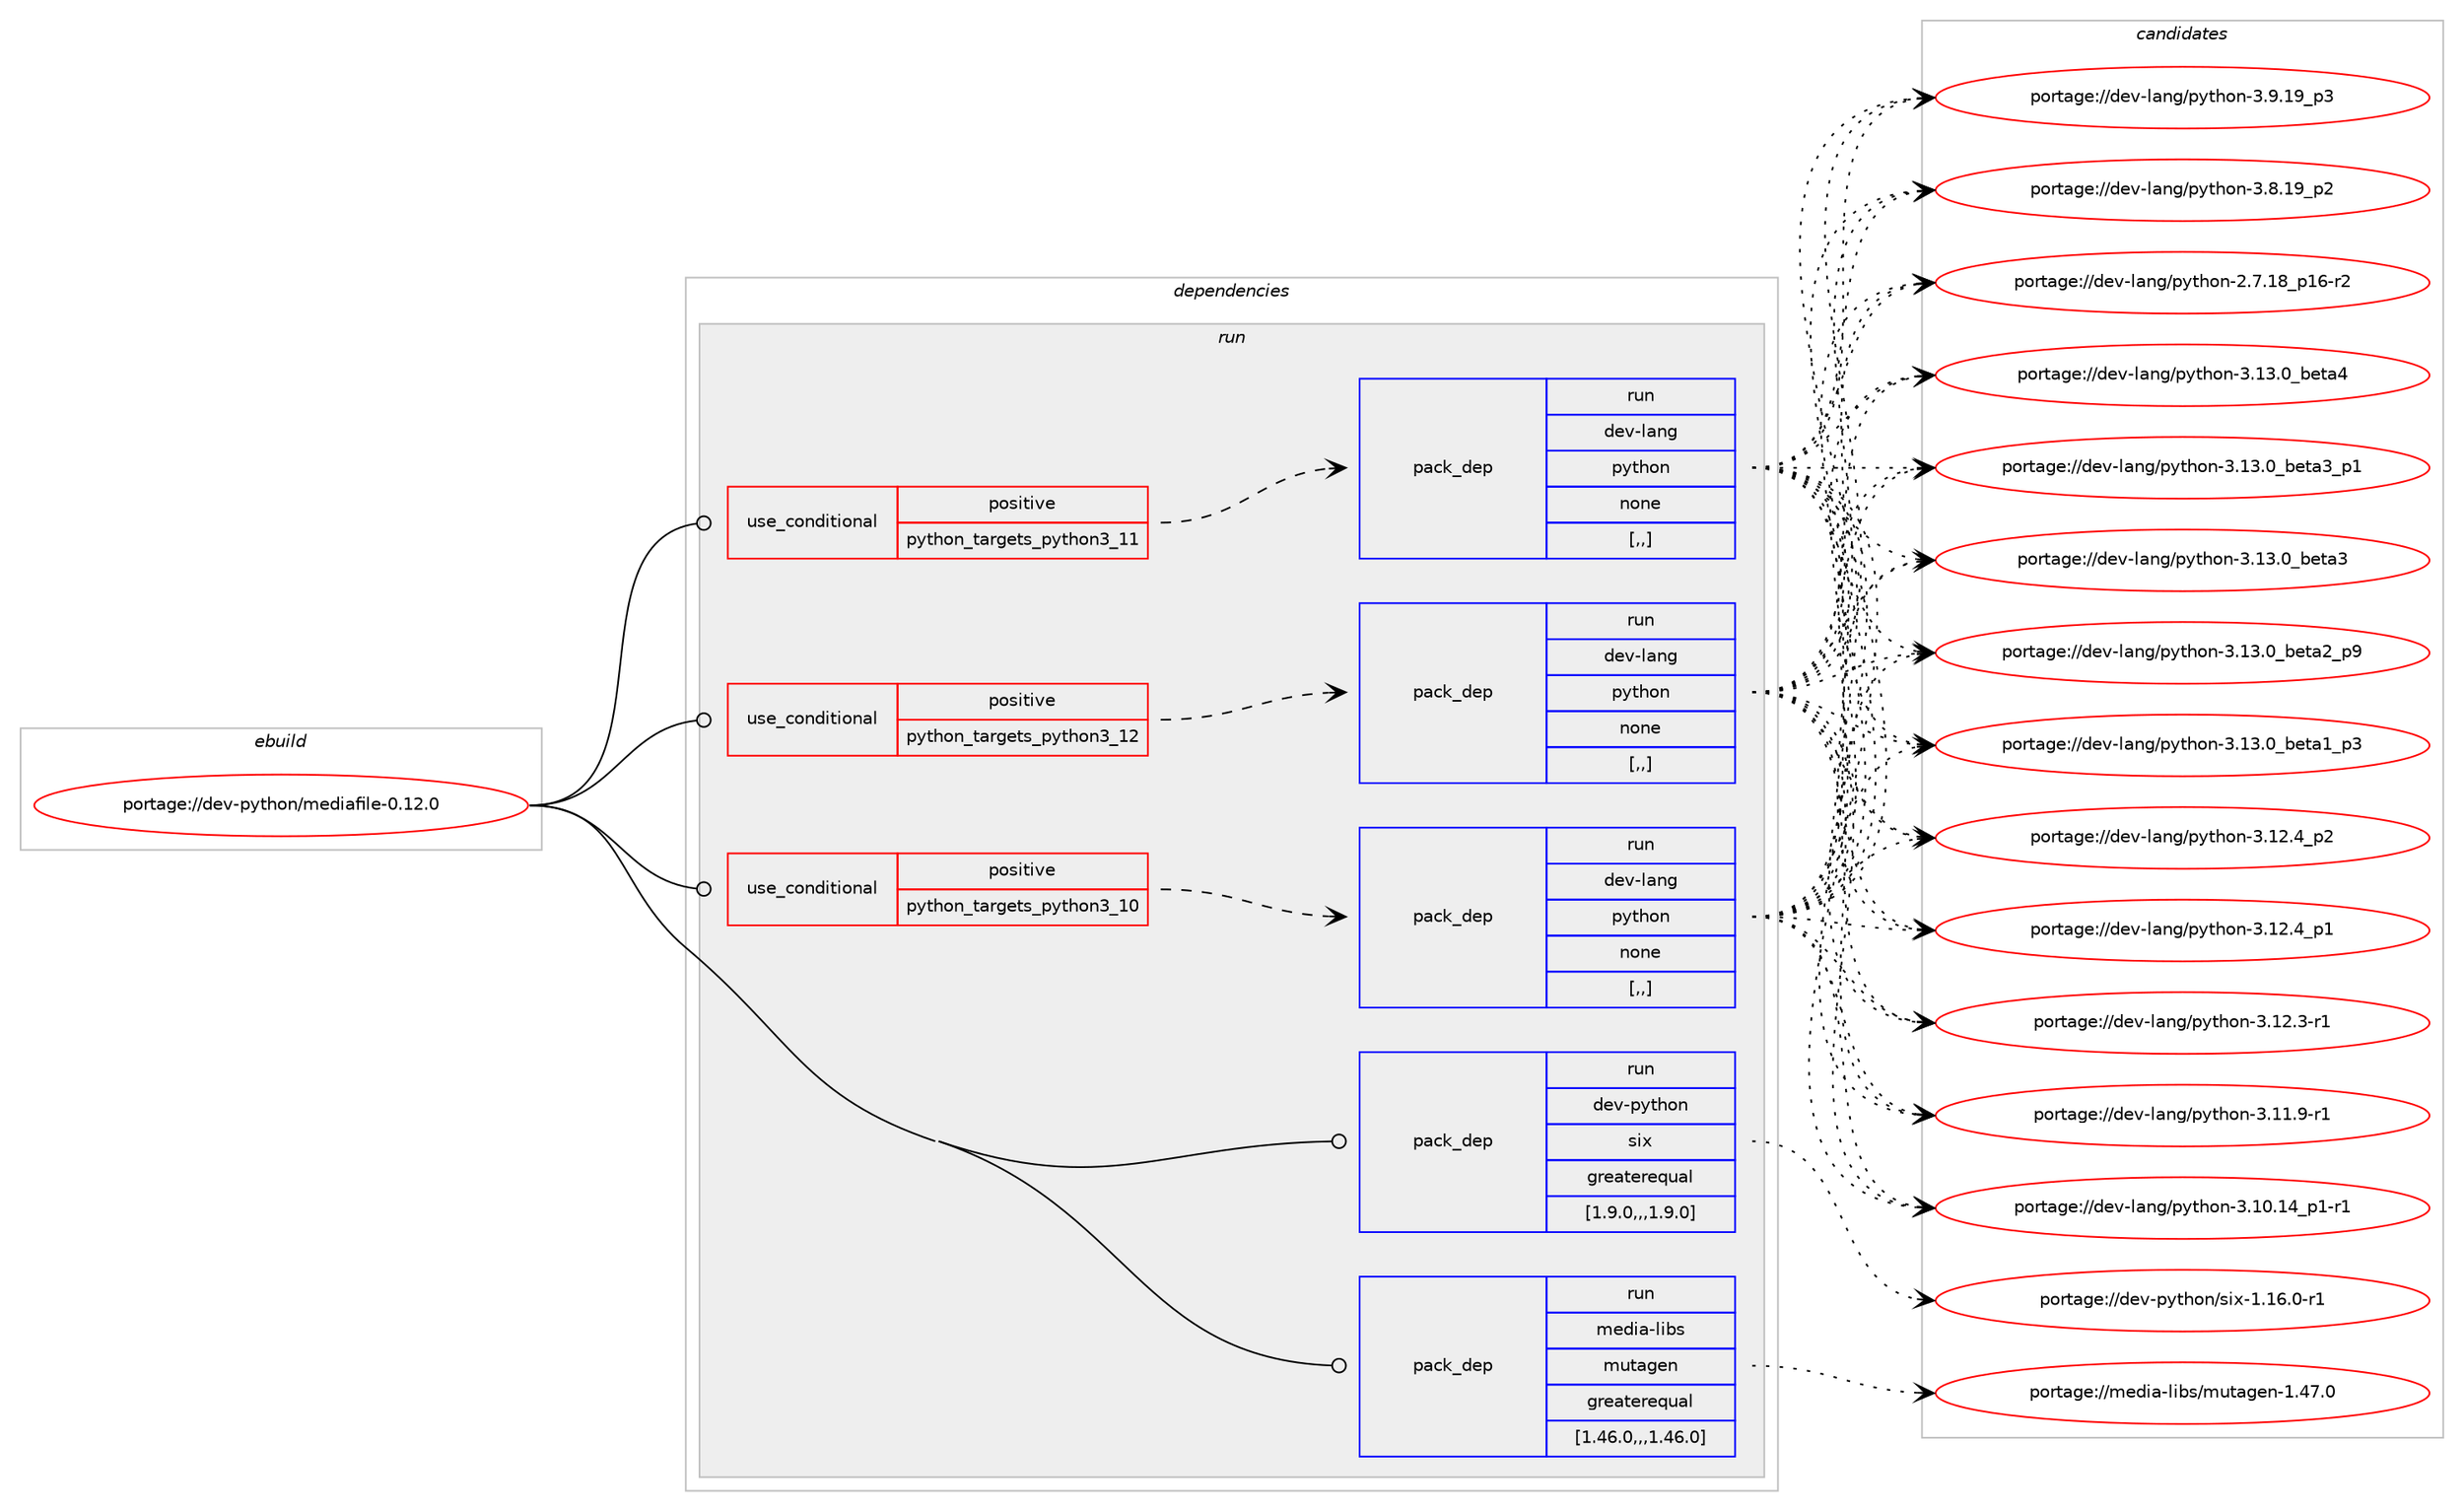 digraph prolog {

# *************
# Graph options
# *************

newrank=true;
concentrate=true;
compound=true;
graph [rankdir=LR,fontname=Helvetica,fontsize=10,ranksep=1.5];#, ranksep=2.5, nodesep=0.2];
edge  [arrowhead=vee];
node  [fontname=Helvetica,fontsize=10];

# **********
# The ebuild
# **********

subgraph cluster_leftcol {
color=gray;
label=<<i>ebuild</i>>;
id [label="portage://dev-python/mediafile-0.12.0", color=red, width=4, href="../dev-python/mediafile-0.12.0.svg"];
}

# ****************
# The dependencies
# ****************

subgraph cluster_midcol {
color=gray;
label=<<i>dependencies</i>>;
subgraph cluster_compile {
fillcolor="#eeeeee";
style=filled;
label=<<i>compile</i>>;
}
subgraph cluster_compileandrun {
fillcolor="#eeeeee";
style=filled;
label=<<i>compile and run</i>>;
}
subgraph cluster_run {
fillcolor="#eeeeee";
style=filled;
label=<<i>run</i>>;
subgraph cond34801 {
dependency151301 [label=<<TABLE BORDER="0" CELLBORDER="1" CELLSPACING="0" CELLPADDING="4"><TR><TD ROWSPAN="3" CELLPADDING="10">use_conditional</TD></TR><TR><TD>positive</TD></TR><TR><TD>python_targets_python3_10</TD></TR></TABLE>>, shape=none, color=red];
subgraph pack115251 {
dependency151302 [label=<<TABLE BORDER="0" CELLBORDER="1" CELLSPACING="0" CELLPADDING="4" WIDTH="220"><TR><TD ROWSPAN="6" CELLPADDING="30">pack_dep</TD></TR><TR><TD WIDTH="110">run</TD></TR><TR><TD>dev-lang</TD></TR><TR><TD>python</TD></TR><TR><TD>none</TD></TR><TR><TD>[,,]</TD></TR></TABLE>>, shape=none, color=blue];
}
dependency151301:e -> dependency151302:w [weight=20,style="dashed",arrowhead="vee"];
}
id:e -> dependency151301:w [weight=20,style="solid",arrowhead="odot"];
subgraph cond34802 {
dependency151303 [label=<<TABLE BORDER="0" CELLBORDER="1" CELLSPACING="0" CELLPADDING="4"><TR><TD ROWSPAN="3" CELLPADDING="10">use_conditional</TD></TR><TR><TD>positive</TD></TR><TR><TD>python_targets_python3_11</TD></TR></TABLE>>, shape=none, color=red];
subgraph pack115252 {
dependency151304 [label=<<TABLE BORDER="0" CELLBORDER="1" CELLSPACING="0" CELLPADDING="4" WIDTH="220"><TR><TD ROWSPAN="6" CELLPADDING="30">pack_dep</TD></TR><TR><TD WIDTH="110">run</TD></TR><TR><TD>dev-lang</TD></TR><TR><TD>python</TD></TR><TR><TD>none</TD></TR><TR><TD>[,,]</TD></TR></TABLE>>, shape=none, color=blue];
}
dependency151303:e -> dependency151304:w [weight=20,style="dashed",arrowhead="vee"];
}
id:e -> dependency151303:w [weight=20,style="solid",arrowhead="odot"];
subgraph cond34803 {
dependency151305 [label=<<TABLE BORDER="0" CELLBORDER="1" CELLSPACING="0" CELLPADDING="4"><TR><TD ROWSPAN="3" CELLPADDING="10">use_conditional</TD></TR><TR><TD>positive</TD></TR><TR><TD>python_targets_python3_12</TD></TR></TABLE>>, shape=none, color=red];
subgraph pack115253 {
dependency151306 [label=<<TABLE BORDER="0" CELLBORDER="1" CELLSPACING="0" CELLPADDING="4" WIDTH="220"><TR><TD ROWSPAN="6" CELLPADDING="30">pack_dep</TD></TR><TR><TD WIDTH="110">run</TD></TR><TR><TD>dev-lang</TD></TR><TR><TD>python</TD></TR><TR><TD>none</TD></TR><TR><TD>[,,]</TD></TR></TABLE>>, shape=none, color=blue];
}
dependency151305:e -> dependency151306:w [weight=20,style="dashed",arrowhead="vee"];
}
id:e -> dependency151305:w [weight=20,style="solid",arrowhead="odot"];
subgraph pack115254 {
dependency151307 [label=<<TABLE BORDER="0" CELLBORDER="1" CELLSPACING="0" CELLPADDING="4" WIDTH="220"><TR><TD ROWSPAN="6" CELLPADDING="30">pack_dep</TD></TR><TR><TD WIDTH="110">run</TD></TR><TR><TD>dev-python</TD></TR><TR><TD>six</TD></TR><TR><TD>greaterequal</TD></TR><TR><TD>[1.9.0,,,1.9.0]</TD></TR></TABLE>>, shape=none, color=blue];
}
id:e -> dependency151307:w [weight=20,style="solid",arrowhead="odot"];
subgraph pack115255 {
dependency151308 [label=<<TABLE BORDER="0" CELLBORDER="1" CELLSPACING="0" CELLPADDING="4" WIDTH="220"><TR><TD ROWSPAN="6" CELLPADDING="30">pack_dep</TD></TR><TR><TD WIDTH="110">run</TD></TR><TR><TD>media-libs</TD></TR><TR><TD>mutagen</TD></TR><TR><TD>greaterequal</TD></TR><TR><TD>[1.46.0,,,1.46.0]</TD></TR></TABLE>>, shape=none, color=blue];
}
id:e -> dependency151308:w [weight=20,style="solid",arrowhead="odot"];
}
}

# **************
# The candidates
# **************

subgraph cluster_choices {
rank=same;
color=gray;
label=<<i>candidates</i>>;

subgraph choice115251 {
color=black;
nodesep=1;
choice1001011184510897110103471121211161041111104551464951464895981011169752 [label="portage://dev-lang/python-3.13.0_beta4", color=red, width=4,href="../dev-lang/python-3.13.0_beta4.svg"];
choice10010111845108971101034711212111610411111045514649514648959810111697519511249 [label="portage://dev-lang/python-3.13.0_beta3_p1", color=red, width=4,href="../dev-lang/python-3.13.0_beta3_p1.svg"];
choice1001011184510897110103471121211161041111104551464951464895981011169751 [label="portage://dev-lang/python-3.13.0_beta3", color=red, width=4,href="../dev-lang/python-3.13.0_beta3.svg"];
choice10010111845108971101034711212111610411111045514649514648959810111697509511257 [label="portage://dev-lang/python-3.13.0_beta2_p9", color=red, width=4,href="../dev-lang/python-3.13.0_beta2_p9.svg"];
choice10010111845108971101034711212111610411111045514649514648959810111697499511251 [label="portage://dev-lang/python-3.13.0_beta1_p3", color=red, width=4,href="../dev-lang/python-3.13.0_beta1_p3.svg"];
choice100101118451089711010347112121116104111110455146495046529511250 [label="portage://dev-lang/python-3.12.4_p2", color=red, width=4,href="../dev-lang/python-3.12.4_p2.svg"];
choice100101118451089711010347112121116104111110455146495046529511249 [label="portage://dev-lang/python-3.12.4_p1", color=red, width=4,href="../dev-lang/python-3.12.4_p1.svg"];
choice100101118451089711010347112121116104111110455146495046514511449 [label="portage://dev-lang/python-3.12.3-r1", color=red, width=4,href="../dev-lang/python-3.12.3-r1.svg"];
choice100101118451089711010347112121116104111110455146494946574511449 [label="portage://dev-lang/python-3.11.9-r1", color=red, width=4,href="../dev-lang/python-3.11.9-r1.svg"];
choice100101118451089711010347112121116104111110455146494846495295112494511449 [label="portage://dev-lang/python-3.10.14_p1-r1", color=red, width=4,href="../dev-lang/python-3.10.14_p1-r1.svg"];
choice100101118451089711010347112121116104111110455146574649579511251 [label="portage://dev-lang/python-3.9.19_p3", color=red, width=4,href="../dev-lang/python-3.9.19_p3.svg"];
choice100101118451089711010347112121116104111110455146564649579511250 [label="portage://dev-lang/python-3.8.19_p2", color=red, width=4,href="../dev-lang/python-3.8.19_p2.svg"];
choice100101118451089711010347112121116104111110455046554649569511249544511450 [label="portage://dev-lang/python-2.7.18_p16-r2", color=red, width=4,href="../dev-lang/python-2.7.18_p16-r2.svg"];
dependency151302:e -> choice1001011184510897110103471121211161041111104551464951464895981011169752:w [style=dotted,weight="100"];
dependency151302:e -> choice10010111845108971101034711212111610411111045514649514648959810111697519511249:w [style=dotted,weight="100"];
dependency151302:e -> choice1001011184510897110103471121211161041111104551464951464895981011169751:w [style=dotted,weight="100"];
dependency151302:e -> choice10010111845108971101034711212111610411111045514649514648959810111697509511257:w [style=dotted,weight="100"];
dependency151302:e -> choice10010111845108971101034711212111610411111045514649514648959810111697499511251:w [style=dotted,weight="100"];
dependency151302:e -> choice100101118451089711010347112121116104111110455146495046529511250:w [style=dotted,weight="100"];
dependency151302:e -> choice100101118451089711010347112121116104111110455146495046529511249:w [style=dotted,weight="100"];
dependency151302:e -> choice100101118451089711010347112121116104111110455146495046514511449:w [style=dotted,weight="100"];
dependency151302:e -> choice100101118451089711010347112121116104111110455146494946574511449:w [style=dotted,weight="100"];
dependency151302:e -> choice100101118451089711010347112121116104111110455146494846495295112494511449:w [style=dotted,weight="100"];
dependency151302:e -> choice100101118451089711010347112121116104111110455146574649579511251:w [style=dotted,weight="100"];
dependency151302:e -> choice100101118451089711010347112121116104111110455146564649579511250:w [style=dotted,weight="100"];
dependency151302:e -> choice100101118451089711010347112121116104111110455046554649569511249544511450:w [style=dotted,weight="100"];
}
subgraph choice115252 {
color=black;
nodesep=1;
choice1001011184510897110103471121211161041111104551464951464895981011169752 [label="portage://dev-lang/python-3.13.0_beta4", color=red, width=4,href="../dev-lang/python-3.13.0_beta4.svg"];
choice10010111845108971101034711212111610411111045514649514648959810111697519511249 [label="portage://dev-lang/python-3.13.0_beta3_p1", color=red, width=4,href="../dev-lang/python-3.13.0_beta3_p1.svg"];
choice1001011184510897110103471121211161041111104551464951464895981011169751 [label="portage://dev-lang/python-3.13.0_beta3", color=red, width=4,href="../dev-lang/python-3.13.0_beta3.svg"];
choice10010111845108971101034711212111610411111045514649514648959810111697509511257 [label="portage://dev-lang/python-3.13.0_beta2_p9", color=red, width=4,href="../dev-lang/python-3.13.0_beta2_p9.svg"];
choice10010111845108971101034711212111610411111045514649514648959810111697499511251 [label="portage://dev-lang/python-3.13.0_beta1_p3", color=red, width=4,href="../dev-lang/python-3.13.0_beta1_p3.svg"];
choice100101118451089711010347112121116104111110455146495046529511250 [label="portage://dev-lang/python-3.12.4_p2", color=red, width=4,href="../dev-lang/python-3.12.4_p2.svg"];
choice100101118451089711010347112121116104111110455146495046529511249 [label="portage://dev-lang/python-3.12.4_p1", color=red, width=4,href="../dev-lang/python-3.12.4_p1.svg"];
choice100101118451089711010347112121116104111110455146495046514511449 [label="portage://dev-lang/python-3.12.3-r1", color=red, width=4,href="../dev-lang/python-3.12.3-r1.svg"];
choice100101118451089711010347112121116104111110455146494946574511449 [label="portage://dev-lang/python-3.11.9-r1", color=red, width=4,href="../dev-lang/python-3.11.9-r1.svg"];
choice100101118451089711010347112121116104111110455146494846495295112494511449 [label="portage://dev-lang/python-3.10.14_p1-r1", color=red, width=4,href="../dev-lang/python-3.10.14_p1-r1.svg"];
choice100101118451089711010347112121116104111110455146574649579511251 [label="portage://dev-lang/python-3.9.19_p3", color=red, width=4,href="../dev-lang/python-3.9.19_p3.svg"];
choice100101118451089711010347112121116104111110455146564649579511250 [label="portage://dev-lang/python-3.8.19_p2", color=red, width=4,href="../dev-lang/python-3.8.19_p2.svg"];
choice100101118451089711010347112121116104111110455046554649569511249544511450 [label="portage://dev-lang/python-2.7.18_p16-r2", color=red, width=4,href="../dev-lang/python-2.7.18_p16-r2.svg"];
dependency151304:e -> choice1001011184510897110103471121211161041111104551464951464895981011169752:w [style=dotted,weight="100"];
dependency151304:e -> choice10010111845108971101034711212111610411111045514649514648959810111697519511249:w [style=dotted,weight="100"];
dependency151304:e -> choice1001011184510897110103471121211161041111104551464951464895981011169751:w [style=dotted,weight="100"];
dependency151304:e -> choice10010111845108971101034711212111610411111045514649514648959810111697509511257:w [style=dotted,weight="100"];
dependency151304:e -> choice10010111845108971101034711212111610411111045514649514648959810111697499511251:w [style=dotted,weight="100"];
dependency151304:e -> choice100101118451089711010347112121116104111110455146495046529511250:w [style=dotted,weight="100"];
dependency151304:e -> choice100101118451089711010347112121116104111110455146495046529511249:w [style=dotted,weight="100"];
dependency151304:e -> choice100101118451089711010347112121116104111110455146495046514511449:w [style=dotted,weight="100"];
dependency151304:e -> choice100101118451089711010347112121116104111110455146494946574511449:w [style=dotted,weight="100"];
dependency151304:e -> choice100101118451089711010347112121116104111110455146494846495295112494511449:w [style=dotted,weight="100"];
dependency151304:e -> choice100101118451089711010347112121116104111110455146574649579511251:w [style=dotted,weight="100"];
dependency151304:e -> choice100101118451089711010347112121116104111110455146564649579511250:w [style=dotted,weight="100"];
dependency151304:e -> choice100101118451089711010347112121116104111110455046554649569511249544511450:w [style=dotted,weight="100"];
}
subgraph choice115253 {
color=black;
nodesep=1;
choice1001011184510897110103471121211161041111104551464951464895981011169752 [label="portage://dev-lang/python-3.13.0_beta4", color=red, width=4,href="../dev-lang/python-3.13.0_beta4.svg"];
choice10010111845108971101034711212111610411111045514649514648959810111697519511249 [label="portage://dev-lang/python-3.13.0_beta3_p1", color=red, width=4,href="../dev-lang/python-3.13.0_beta3_p1.svg"];
choice1001011184510897110103471121211161041111104551464951464895981011169751 [label="portage://dev-lang/python-3.13.0_beta3", color=red, width=4,href="../dev-lang/python-3.13.0_beta3.svg"];
choice10010111845108971101034711212111610411111045514649514648959810111697509511257 [label="portage://dev-lang/python-3.13.0_beta2_p9", color=red, width=4,href="../dev-lang/python-3.13.0_beta2_p9.svg"];
choice10010111845108971101034711212111610411111045514649514648959810111697499511251 [label="portage://dev-lang/python-3.13.0_beta1_p3", color=red, width=4,href="../dev-lang/python-3.13.0_beta1_p3.svg"];
choice100101118451089711010347112121116104111110455146495046529511250 [label="portage://dev-lang/python-3.12.4_p2", color=red, width=4,href="../dev-lang/python-3.12.4_p2.svg"];
choice100101118451089711010347112121116104111110455146495046529511249 [label="portage://dev-lang/python-3.12.4_p1", color=red, width=4,href="../dev-lang/python-3.12.4_p1.svg"];
choice100101118451089711010347112121116104111110455146495046514511449 [label="portage://dev-lang/python-3.12.3-r1", color=red, width=4,href="../dev-lang/python-3.12.3-r1.svg"];
choice100101118451089711010347112121116104111110455146494946574511449 [label="portage://dev-lang/python-3.11.9-r1", color=red, width=4,href="../dev-lang/python-3.11.9-r1.svg"];
choice100101118451089711010347112121116104111110455146494846495295112494511449 [label="portage://dev-lang/python-3.10.14_p1-r1", color=red, width=4,href="../dev-lang/python-3.10.14_p1-r1.svg"];
choice100101118451089711010347112121116104111110455146574649579511251 [label="portage://dev-lang/python-3.9.19_p3", color=red, width=4,href="../dev-lang/python-3.9.19_p3.svg"];
choice100101118451089711010347112121116104111110455146564649579511250 [label="portage://dev-lang/python-3.8.19_p2", color=red, width=4,href="../dev-lang/python-3.8.19_p2.svg"];
choice100101118451089711010347112121116104111110455046554649569511249544511450 [label="portage://dev-lang/python-2.7.18_p16-r2", color=red, width=4,href="../dev-lang/python-2.7.18_p16-r2.svg"];
dependency151306:e -> choice1001011184510897110103471121211161041111104551464951464895981011169752:w [style=dotted,weight="100"];
dependency151306:e -> choice10010111845108971101034711212111610411111045514649514648959810111697519511249:w [style=dotted,weight="100"];
dependency151306:e -> choice1001011184510897110103471121211161041111104551464951464895981011169751:w [style=dotted,weight="100"];
dependency151306:e -> choice10010111845108971101034711212111610411111045514649514648959810111697509511257:w [style=dotted,weight="100"];
dependency151306:e -> choice10010111845108971101034711212111610411111045514649514648959810111697499511251:w [style=dotted,weight="100"];
dependency151306:e -> choice100101118451089711010347112121116104111110455146495046529511250:w [style=dotted,weight="100"];
dependency151306:e -> choice100101118451089711010347112121116104111110455146495046529511249:w [style=dotted,weight="100"];
dependency151306:e -> choice100101118451089711010347112121116104111110455146495046514511449:w [style=dotted,weight="100"];
dependency151306:e -> choice100101118451089711010347112121116104111110455146494946574511449:w [style=dotted,weight="100"];
dependency151306:e -> choice100101118451089711010347112121116104111110455146494846495295112494511449:w [style=dotted,weight="100"];
dependency151306:e -> choice100101118451089711010347112121116104111110455146574649579511251:w [style=dotted,weight="100"];
dependency151306:e -> choice100101118451089711010347112121116104111110455146564649579511250:w [style=dotted,weight="100"];
dependency151306:e -> choice100101118451089711010347112121116104111110455046554649569511249544511450:w [style=dotted,weight="100"];
}
subgraph choice115254 {
color=black;
nodesep=1;
choice1001011184511212111610411111047115105120454946495446484511449 [label="portage://dev-python/six-1.16.0-r1", color=red, width=4,href="../dev-python/six-1.16.0-r1.svg"];
dependency151307:e -> choice1001011184511212111610411111047115105120454946495446484511449:w [style=dotted,weight="100"];
}
subgraph choice115255 {
color=black;
nodesep=1;
choice109101100105974510810598115471091171169710310111045494652554648 [label="portage://media-libs/mutagen-1.47.0", color=red, width=4,href="../media-libs/mutagen-1.47.0.svg"];
dependency151308:e -> choice109101100105974510810598115471091171169710310111045494652554648:w [style=dotted,weight="100"];
}
}

}
